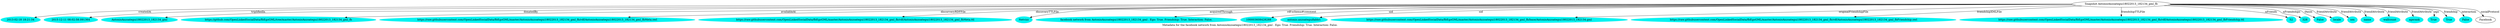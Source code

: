 digraph  {
	graph [label="Metadata for the facebook network from AntonioAnzoategui18022013_182134_gml . Ego: True. Friendship: True. Interaction: False."];
	node [label="\N"];
	0	 [color="#02F3F1",
		label="2013-02-18 18:21:34",
		style=filled];
	"Snapshot AntonioAnzoategui18022013_182134_gml_fb" -> 0	 [label=createdAt];
	1	 [color="#02F3F1",
		label="2015-12-11 08:02:58.091364",
		style=filled];
	"Snapshot AntonioAnzoategui18022013_182134_gml_fb" -> 1	 [label=triplifiedIn];
	2	 [color="#02F3F1",
		label=AntonioAnzoategui18022013_182134_gml,
		style=filled];
	"Snapshot AntonioAnzoategui18022013_182134_gml_fb" -> 2	 [label=donatedBy];
	3	 [color="#02F3F1",
		label="https://github.com/OpenLinkedSocialData/fbEgoGML/tree/master/AntonioAnzoategui18022013_182134_gml_fb",
		style=filled];
	"Snapshot AntonioAnzoategui18022013_182134_gml_fb" -> 3	 [label=availableAt];
	4	 [color="#02F3F1",
		label="https://raw.githubusercontent.com/OpenLinkedSocialData/fbEgoGML/master/AntonioAnzoategui18022013_182134_gml_fb/rdf/AntonioAnzoategui18022013_\
182134_gml_fbMeta.owl",
		style=filled];
	"Snapshot AntonioAnzoategui18022013_182134_gml_fb" -> 4	 [label=discorveryRDFFile];
	5	 [color="#02F3F1",
		label="https://raw.githubusercontent.com/OpenLinkedSocialData/fbEgoGML/master/AntonioAnzoategui18022013_182134_gml_fb/rdf/AntonioAnzoategui18022013_\
182134_gml_fbMeta.ttl",
		style=filled];
	"Snapshot AntonioAnzoategui18022013_182134_gml_fb" -> 5	 [label=discoveryTTLFile];
	6	 [color="#02F3F1",
		label=Netvizz,
		style=filled];
	"Snapshot AntonioAnzoategui18022013_182134_gml_fb" -> 6	 [label=acquiredThrough];
	7	 [color="#02F3F1",
		label="facebook network from AntonioAnzoategui18022013_182134_gml . Ego: True. Friendship: True. Interaction: False.",
		style=filled];
	"Snapshot AntonioAnzoategui18022013_182134_gml_fb" -> 7	 [label="rdf-schema#comment"];
	8	 [color="#02F3F1",
		label=100003608428288,
		style=filled];
	"Snapshot AntonioAnzoategui18022013_182134_gml_fb" -> 8	 [label=uid];
	9	 [color="#02F3F1",
		label="antonio.anzoateguifabbri",
		style=filled];
	"Snapshot AntonioAnzoategui18022013_182134_gml_fb" -> 9	 [label=sid];
	10	 [color="#02F3F1",
		label="https://raw.githubusercontent.com/OpenLinkedSocialData/fbEgoGML/master/AntonioAnzoategui18022013_182134_gml_fb/base/AntonioAnzoategui18022013_\
182134.gml",
		style=filled];
	"Snapshot AntonioAnzoategui18022013_182134_gml_fb" -> 10	 [label=originalFriendshipFile];
	11	 [color="#02F3F1",
		label="https://raw.githubusercontent.com/OpenLinkedSocialData/fbEgoGML/master/AntonioAnzoategui18022013_182134_gml_fb/rdf/AntonioAnzoategui18022013_\
182134_gml_fbFriendship.owl",
		style=filled];
	"Snapshot AntonioAnzoategui18022013_182134_gml_fb" -> 11	 [label=friendshipXMLFile];
	12	 [color="#02F3F1",
		label="https://raw.githubusercontent.com/OpenLinkedSocialData/fbEgoGML/master/AntonioAnzoategui18022013_182134_gml_fb/rdf/AntonioAnzoategui18022013_\
182134_gml_fbFriendship.ttl",
		style=filled];
	"Snapshot AntonioAnzoategui18022013_182134_gml_fb" -> 12	 [label=friendshipTTLFile];
	13	 [color="#02F3F1",
		label=52,
		style=filled];
	"Snapshot AntonioAnzoategui18022013_182134_gml_fb" -> 13	 [label=nFriends];
	14	 [color="#02F3F1",
		label=328,
		style=filled];
	"Snapshot AntonioAnzoategui18022013_182134_gml_fb" -> 14	 [label=nFriendships];
	15	 [color="#02F3F1",
		label=False,
		style=filled];
	"Snapshot AntonioAnzoategui18022013_182134_gml_fb" -> 15	 [label=fAnon];
	16	 [color="#02F3F1",
		label=locale,
		style=filled];
	"Snapshot AntonioAnzoategui18022013_182134_gml_fb" -> 16	 [label=friendAttribute];
	17	 [color="#02F3F1",
		label=sex,
		style=filled];
	"Snapshot AntonioAnzoategui18022013_182134_gml_fb" -> 17	 [label=friendAttribute];
	18	 [color="#02F3F1",
		label=name,
		style=filled];
	"Snapshot AntonioAnzoategui18022013_182134_gml_fb" -> 18	 [label=friendAttribute];
	19	 [color="#02F3F1",
		label=wallcount,
		style=filled];
	"Snapshot AntonioAnzoategui18022013_182134_gml_fb" -> 19	 [label=friendAttribute];
	20	 [color="#02F3F1",
		label=agerank,
		style=filled];
	"Snapshot AntonioAnzoategui18022013_182134_gml_fb" -> 20	 [label=friendAttribute];
	21	 [color="#02F3F1",
		label=True,
		style=filled];
	"Snapshot AntonioAnzoategui18022013_182134_gml_fb" -> 21	 [label=ego];
	22	 [color="#02F3F1",
		label=True,
		style=filled];
	"Snapshot AntonioAnzoategui18022013_182134_gml_fb" -> 22	 [label=friendship];
	23	 [color="#02F3F1",
		label=False,
		style=filled];
	"Snapshot AntonioAnzoategui18022013_182134_gml_fb" -> 23	 [label=interaction];
	"Snapshot AntonioAnzoategui18022013_182134_gml_fb" -> Facebook	 [label=socialProtocol];
}
